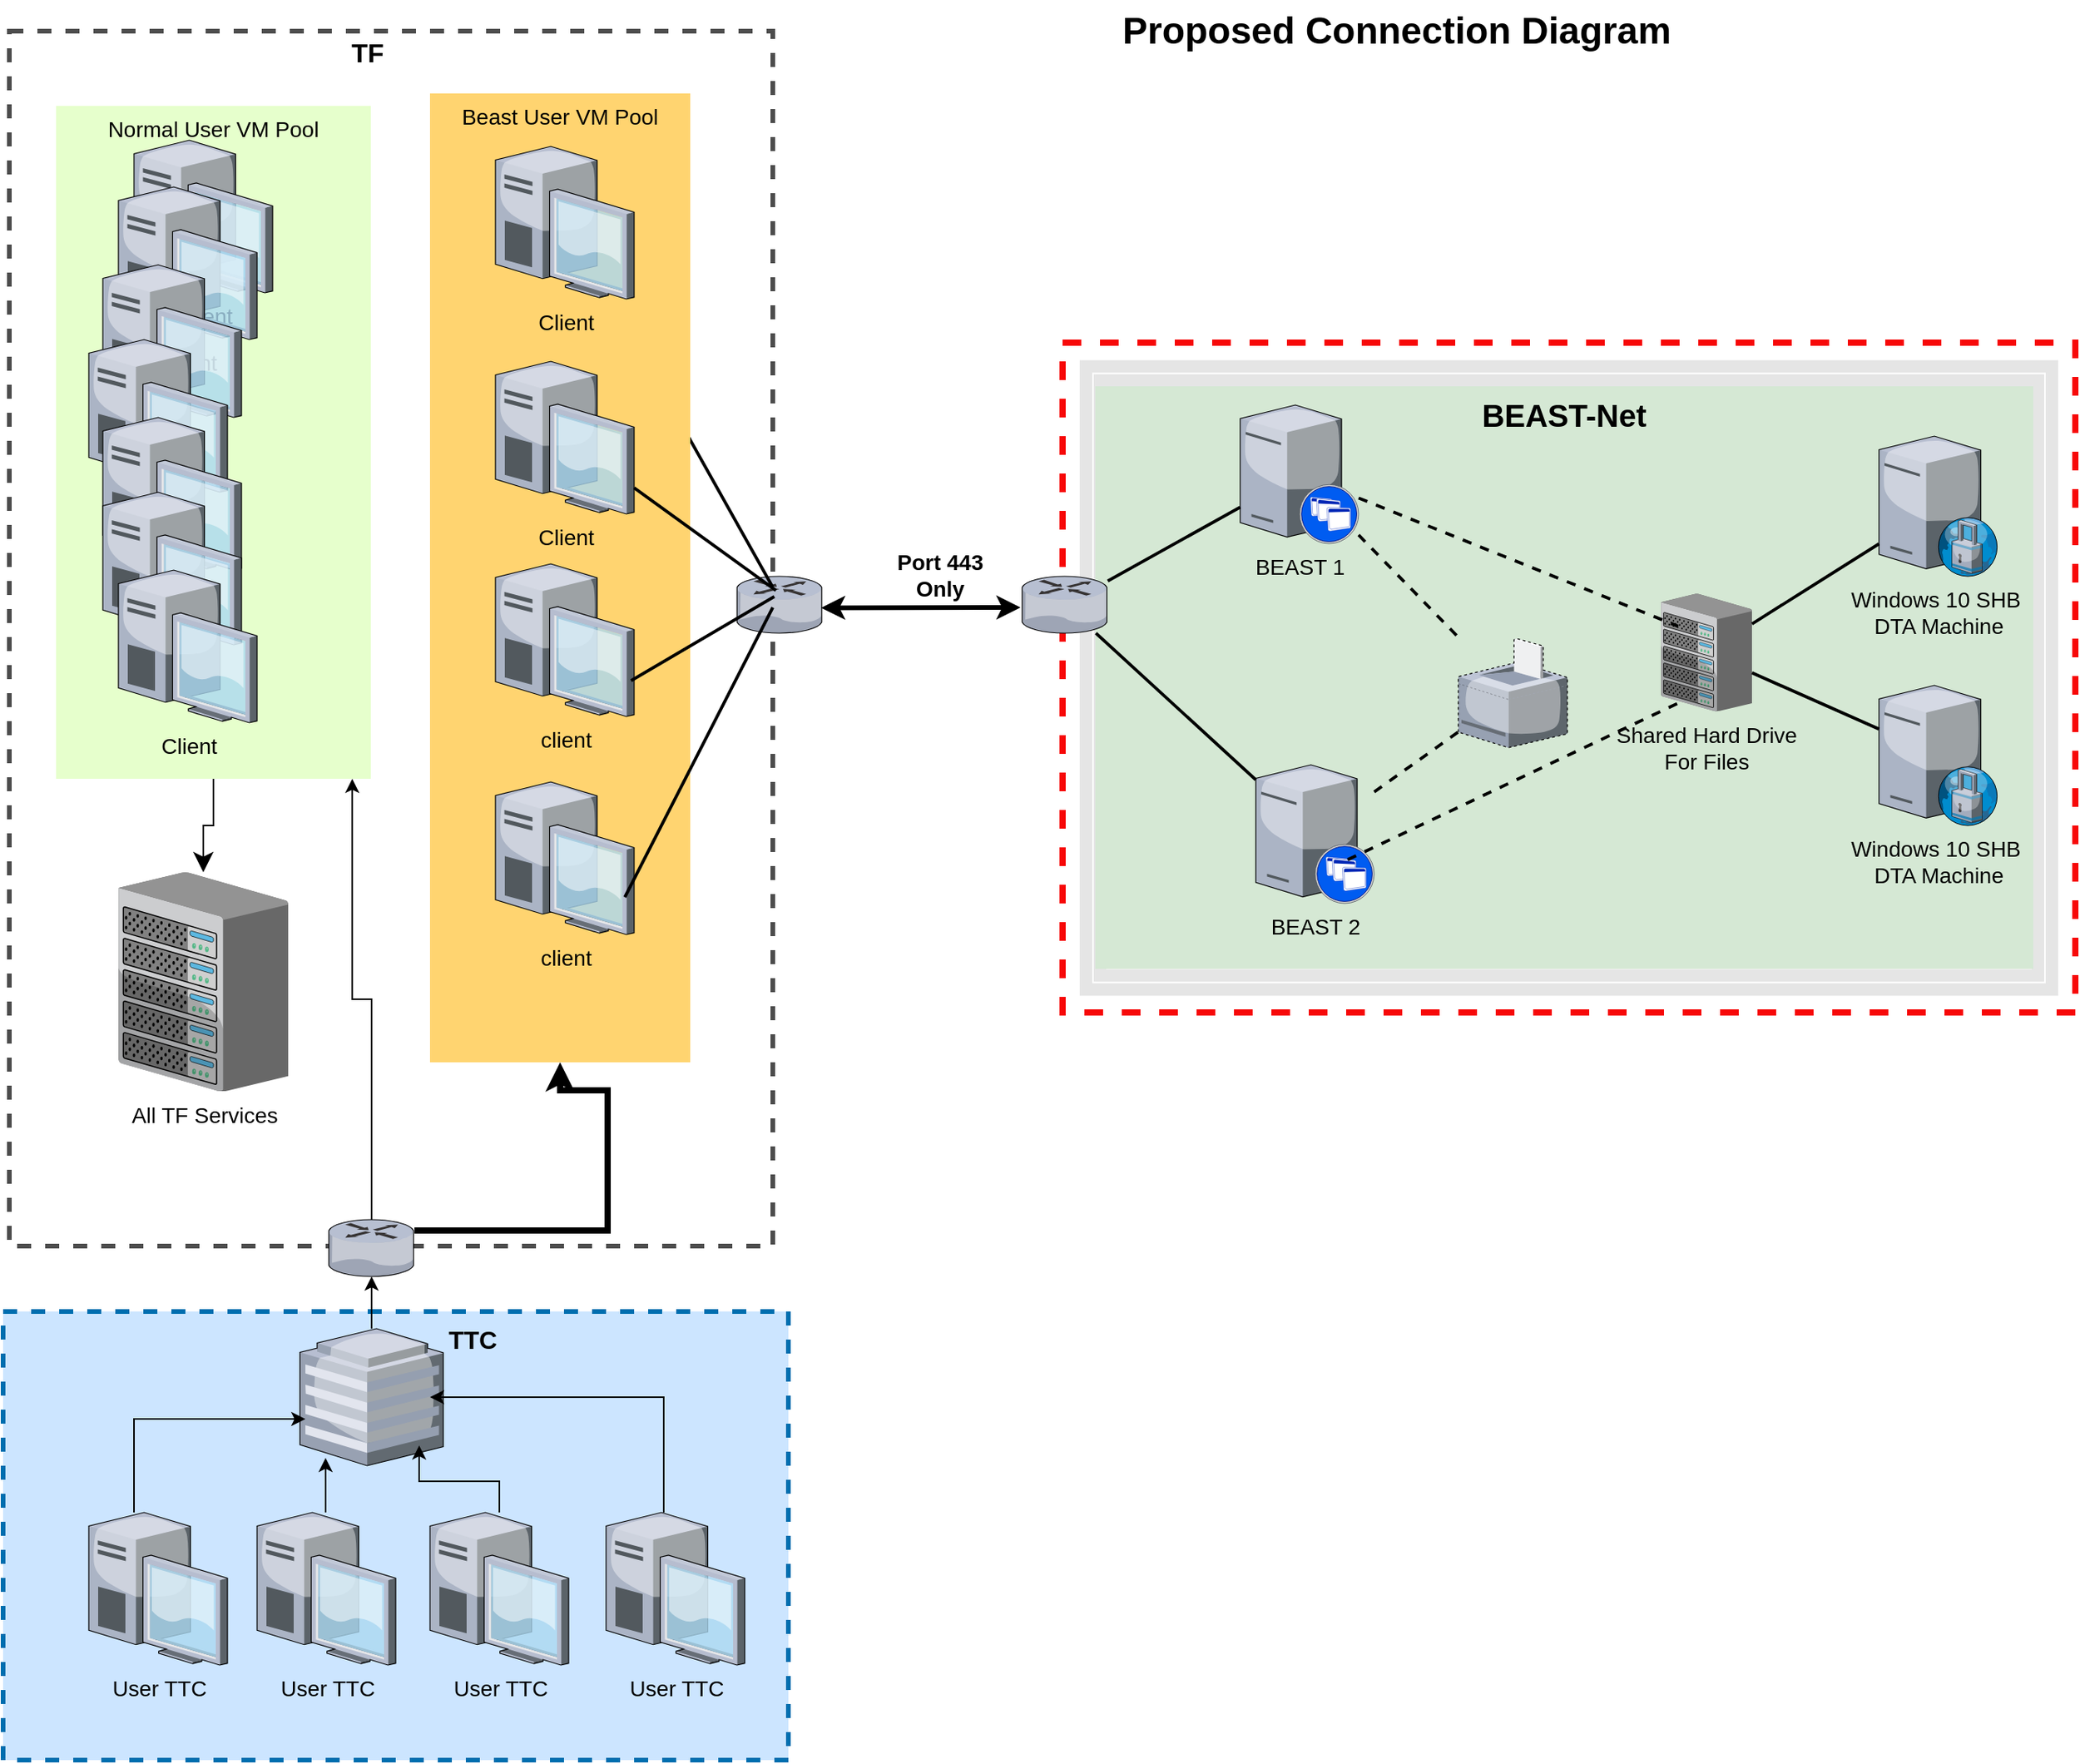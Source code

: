 <mxfile version="21.0.2" type="github">
  <diagram name="Page-1" id="e3a06f82-3646-2815-327d-82caf3d4e204">
    <mxGraphModel dx="2074" dy="1128" grid="1" gridSize="10" guides="1" tooltips="1" connect="1" arrows="1" fold="1" page="1" pageScale="1.5" pageWidth="1169" pageHeight="826" background="none" math="0" shadow="0">
      <root>
        <mxCell id="0" style=";html=1;" />
        <mxCell id="1" style=";html=1;" parent="0" />
        <mxCell id="GnRHBqySTF7483C1e1CG-14" value="" style="rounded=0;whiteSpace=wrap;html=1;opacity=70;dashed=1;strokeWidth=3;" vertex="1" parent="1">
          <mxGeometry x="20" y="50" width="490" height="780" as="geometry" />
        </mxCell>
        <mxCell id="GnRHBqySTF7483C1e1CG-3" value="TF" style="text;html=1;strokeColor=none;fillColor=none;align=center;verticalAlign=middle;whiteSpace=wrap;rounded=0;fontStyle=1;fontSize=17;" vertex="1" parent="1">
          <mxGeometry x="220" y="50" width="60" height="30" as="geometry" />
        </mxCell>
        <mxCell id="GnRHBqySTF7483C1e1CG-30" style="edgeStyle=orthogonalEdgeStyle;rounded=0;orthogonalLoop=1;jettySize=auto;html=1;exitX=0.5;exitY=1;exitDx=0;exitDy=0;endSize=10;" edge="1" parent="1" source="GnRHBqySTF7483C1e1CG-16" target="GnRHBqySTF7483C1e1CG-29">
          <mxGeometry relative="1" as="geometry" />
        </mxCell>
        <mxCell id="GnRHBqySTF7483C1e1CG-16" value="Normal User VM Pool" style="whiteSpace=wrap;html=1;fillColor=#E6FFCC;gradientColor=none;fontSize=14;strokeColor=none;verticalAlign=top;" vertex="1" parent="1">
          <mxGeometry x="50" y="98" width="202" height="432" as="geometry" />
        </mxCell>
        <mxCell id="GnRHBqySTF7483C1e1CG-19" value="Client" style="verticalLabelPosition=bottom;aspect=fixed;html=1;verticalAlign=top;strokeColor=none;shape=mxgraph.citrix.desktop;fillColor=#66B2FF;gradientColor=#0066CC;fontSize=14;" vertex="1" parent="1">
          <mxGeometry x="100.0" y="120.0" width="89" height="98" as="geometry" />
        </mxCell>
        <mxCell id="GnRHBqySTF7483C1e1CG-20" value="Client" style="verticalLabelPosition=bottom;aspect=fixed;html=1;verticalAlign=top;strokeColor=none;shape=mxgraph.citrix.desktop;fillColor=#66B2FF;gradientColor=#0066CC;fontSize=14;" vertex="1" parent="1">
          <mxGeometry x="90.0" y="150.0" width="89" height="98" as="geometry" />
        </mxCell>
        <mxCell id="GnRHBqySTF7483C1e1CG-21" value="Client" style="verticalLabelPosition=bottom;aspect=fixed;html=1;verticalAlign=top;strokeColor=none;shape=mxgraph.citrix.desktop;fillColor=#66B2FF;gradientColor=#0066CC;fontSize=14;" vertex="1" parent="1">
          <mxGeometry x="80.0" y="200.0" width="89" height="98" as="geometry" />
        </mxCell>
        <mxCell id="GnRHBqySTF7483C1e1CG-22" value="Client" style="verticalLabelPosition=bottom;aspect=fixed;html=1;verticalAlign=top;strokeColor=none;shape=mxgraph.citrix.desktop;fillColor=#66B2FF;gradientColor=#0066CC;fontSize=14;" vertex="1" parent="1">
          <mxGeometry x="71.0" y="248.0" width="89" height="98" as="geometry" />
        </mxCell>
        <mxCell id="GnRHBqySTF7483C1e1CG-23" value="Client" style="verticalLabelPosition=bottom;aspect=fixed;html=1;verticalAlign=top;strokeColor=none;shape=mxgraph.citrix.desktop;fillColor=#66B2FF;gradientColor=#0066CC;fontSize=14;" vertex="1" parent="1">
          <mxGeometry x="80.0" y="298.0" width="89" height="98" as="geometry" />
        </mxCell>
        <mxCell id="GnRHBqySTF7483C1e1CG-24" value="Client" style="verticalLabelPosition=bottom;aspect=fixed;html=1;verticalAlign=top;strokeColor=none;shape=mxgraph.citrix.desktop;fillColor=#66B2FF;gradientColor=#0066CC;fontSize=14;" vertex="1" parent="1">
          <mxGeometry x="80.0" y="346.0" width="89" height="98" as="geometry" />
        </mxCell>
        <mxCell id="GnRHBqySTF7483C1e1CG-25" value="Client" style="verticalLabelPosition=bottom;aspect=fixed;html=1;verticalAlign=top;strokeColor=none;shape=mxgraph.citrix.desktop;fillColor=#66B2FF;gradientColor=#0066CC;fontSize=14;" vertex="1" parent="1">
          <mxGeometry x="90.0" y="396.0" width="89" height="98" as="geometry" />
        </mxCell>
        <mxCell id="GnRHBqySTF7483C1e1CG-29" value="All TF Services" style="verticalLabelPosition=bottom;aspect=fixed;html=1;verticalAlign=top;strokeColor=none;shape=mxgraph.citrix.chassis;fillColor=#66B2FF;gradientColor=#0066CC;fontSize=14;" vertex="1" parent="1">
          <mxGeometry x="90" y="590" width="109" height="140.7" as="geometry" />
        </mxCell>
        <mxCell id="GnRHBqySTF7483C1e1CG-43" style="edgeStyle=orthogonalEdgeStyle;rounded=0;orthogonalLoop=1;jettySize=auto;html=1;entryX=0.5;entryY=1;entryDx=0;entryDy=0;strokeWidth=4;" edge="1" parent="1" source="GnRHBqySTF7483C1e1CG-31" target="6a7d8f32e03d9370-57">
          <mxGeometry relative="1" as="geometry">
            <Array as="points">
              <mxPoint x="404" y="820" />
              <mxPoint x="404" y="730" />
              <mxPoint x="374" y="730" />
            </Array>
          </mxGeometry>
        </mxCell>
        <mxCell id="GnRHBqySTF7483C1e1CG-44" style="edgeStyle=orthogonalEdgeStyle;rounded=0;orthogonalLoop=1;jettySize=auto;html=1;entryX=0.941;entryY=1;entryDx=0;entryDy=0;entryPerimeter=0;" edge="1" parent="1" source="GnRHBqySTF7483C1e1CG-31" target="GnRHBqySTF7483C1e1CG-16">
          <mxGeometry relative="1" as="geometry" />
        </mxCell>
        <mxCell id="GnRHBqySTF7483C1e1CG-31" value="" style="verticalLabelPosition=bottom;aspect=fixed;html=1;verticalAlign=top;strokeColor=none;shape=mxgraph.citrix.router;fillColor=#66B2FF;gradientColor=#0066CC;fontSize=14;" vertex="1" parent="1">
          <mxGeometry x="225" y="813" width="55" height="36.5" as="geometry" />
        </mxCell>
        <mxCell id="GnRHBqySTF7483C1e1CG-54" value="Port 443&lt;br style=&quot;font-size: 14px;&quot;&gt;Only" style="text;html=1;align=center;verticalAlign=middle;resizable=0;points=[];autosize=1;strokeColor=none;fillColor=none;fontSize=14;fontStyle=1" vertex="1" parent="1">
          <mxGeometry x="577" y="374" width="80" height="50" as="geometry" />
        </mxCell>
        <mxCell id="GnRHBqySTF7483C1e1CG-55" value="" style="verticalLabelPosition=bottom;aspect=fixed;html=1;verticalAlign=top;strokeColor=none;shape=mxgraph.citrix.router;fillColor=#66B2FF;gradientColor=#0066CC;fontSize=14;" vertex="1" parent="1">
          <mxGeometry x="487" y="400" width="55" height="36.5" as="geometry" />
        </mxCell>
        <mxCell id="6a7d8f32e03d9370-32" style="edgeStyle=none;rounded=0;html=1;startSize=10;endSize=10;jettySize=auto;orthogonalLoop=1;fontSize=14;endArrow=none;endFill=0;strokeWidth=2;entryX=0.418;entryY=0.192;entryDx=0;entryDy=0;entryPerimeter=0;exitX=0.697;exitY=0.776;exitDx=0;exitDy=0;exitPerimeter=0;" parent="1" source="GnRHBqySTF7483C1e1CG-56" target="GnRHBqySTF7483C1e1CG-55" edge="1">
          <mxGeometry relative="1" as="geometry" />
        </mxCell>
        <mxCell id="GnRHBqySTF7483C1e1CG-59" value="" style="group" vertex="1" connectable="0" parent="1">
          <mxGeometry x="290" y="90" width="167" height="622" as="geometry" />
        </mxCell>
        <mxCell id="6a7d8f32e03d9370-57" value="Beast User VM Pool" style="whiteSpace=wrap;html=1;fillColor=#FFD470;gradientColor=none;fontSize=14;strokeColor=none;verticalAlign=top;" parent="GnRHBqySTF7483C1e1CG-59" vertex="1">
          <mxGeometry width="167" height="622" as="geometry" />
        </mxCell>
        <mxCell id="GnRHBqySTF7483C1e1CG-1" value="client" style="verticalLabelPosition=bottom;aspect=fixed;html=1;verticalAlign=top;strokeColor=none;shape=mxgraph.citrix.desktop;fillColor=#66B2FF;gradientColor=#0066CC;fontSize=14;" vertex="1" parent="GnRHBqySTF7483C1e1CG-59">
          <mxGeometry x="42.0" y="442" width="89" height="98" as="geometry" />
        </mxCell>
        <mxCell id="GnRHBqySTF7483C1e1CG-56" value="Client" style="verticalLabelPosition=bottom;aspect=fixed;html=1;verticalAlign=top;strokeColor=none;shape=mxgraph.citrix.desktop;fillColor=#66B2FF;gradientColor=#0066CC;fontSize=14;" vertex="1" parent="GnRHBqySTF7483C1e1CG-59">
          <mxGeometry x="42.0" y="34.0" width="89" height="98" as="geometry" />
        </mxCell>
        <mxCell id="GnRHBqySTF7483C1e1CG-57" value="Client" style="verticalLabelPosition=bottom;aspect=fixed;html=1;verticalAlign=top;strokeColor=none;shape=mxgraph.citrix.desktop;fillColor=#66B2FF;gradientColor=#0066CC;fontSize=14;" vertex="1" parent="GnRHBqySTF7483C1e1CG-59">
          <mxGeometry x="42.0" y="172.0" width="89" height="98" as="geometry" />
        </mxCell>
        <mxCell id="GnRHBqySTF7483C1e1CG-58" value="client" style="verticalLabelPosition=bottom;aspect=fixed;html=1;verticalAlign=top;strokeColor=none;shape=mxgraph.citrix.desktop;fillColor=#66B2FF;gradientColor=#0066CC;fontSize=14;" vertex="1" parent="GnRHBqySTF7483C1e1CG-59">
          <mxGeometry x="42.0" y="302.0" width="89" height="98" as="geometry" />
        </mxCell>
        <mxCell id="GnRHBqySTF7483C1e1CG-4" style="edgeStyle=orthogonalEdgeStyle;rounded=0;orthogonalLoop=1;jettySize=auto;html=1;exitX=0.5;exitY=1;exitDx=0;exitDy=0;" edge="1" parent="GnRHBqySTF7483C1e1CG-59" source="6a7d8f32e03d9370-57" target="6a7d8f32e03d9370-57">
          <mxGeometry relative="1" as="geometry" />
        </mxCell>
        <mxCell id="GnRHBqySTF7483C1e1CG-10" style="edgeStyle=orthogonalEdgeStyle;rounded=0;orthogonalLoop=1;jettySize=auto;html=1;exitX=0.5;exitY=1;exitDx=0;exitDy=0;" edge="1" parent="GnRHBqySTF7483C1e1CG-59" source="6a7d8f32e03d9370-57" target="6a7d8f32e03d9370-57">
          <mxGeometry relative="1" as="geometry" />
        </mxCell>
        <mxCell id="6a7d8f32e03d9370-34" style="edgeStyle=none;rounded=0;html=1;startSize=10;endSize=10;jettySize=auto;orthogonalLoop=1;fontSize=14;endArrow=none;endFill=0;strokeWidth=2;entryX=0.436;entryY=0.356;entryDx=0;entryDy=0;entryPerimeter=0;exitX=0.978;exitY=0.765;exitDx=0;exitDy=0;exitPerimeter=0;" parent="1" source="GnRHBqySTF7483C1e1CG-58" target="GnRHBqySTF7483C1e1CG-55" edge="1">
          <mxGeometry relative="1" as="geometry" />
        </mxCell>
        <mxCell id="6a7d8f32e03d9370-45" style="edgeStyle=none;rounded=0;html=1;startSize=10;endSize=10;jettySize=auto;orthogonalLoop=1;fontSize=14;endArrow=none;endFill=0;strokeWidth=2;entryX=0.455;entryY=0.247;entryDx=0;entryDy=0;entryPerimeter=0;" parent="1" source="GnRHBqySTF7483C1e1CG-57" target="GnRHBqySTF7483C1e1CG-55" edge="1">
          <mxGeometry relative="1" as="geometry">
            <mxPoint x="834" y="410.388" as="sourcePoint" />
          </mxGeometry>
        </mxCell>
        <mxCell id="GnRHBqySTF7483C1e1CG-60" style="edgeStyle=none;rounded=0;html=1;startSize=10;endSize=10;jettySize=auto;orthogonalLoop=1;fontSize=14;endArrow=none;endFill=0;strokeWidth=2;exitX=0.933;exitY=0.755;exitDx=0;exitDy=0;exitPerimeter=0;" edge="1" parent="1" source="GnRHBqySTF7483C1e1CG-1">
          <mxGeometry relative="1" as="geometry">
            <mxPoint x="429" y="477" as="sourcePoint" />
            <mxPoint x="510" y="420" as="targetPoint" />
          </mxGeometry>
        </mxCell>
        <mxCell id="GnRHBqySTF7483C1e1CG-61" value="" style="group" vertex="1" connectable="0" parent="1">
          <mxGeometry x="670" y="250" width="676" height="430" as="geometry" />
        </mxCell>
        <mxCell id="GnRHBqySTF7483C1e1CG-13" value="" style="rounded=0;whiteSpace=wrap;html=1;dashed=1;strokeWidth=4;strokeColor=#f70808;" vertex="1" parent="GnRHBqySTF7483C1e1CG-61">
          <mxGeometry x="26" width="650" height="430" as="geometry" />
        </mxCell>
        <mxCell id="GnRHBqySTF7483C1e1CG-8" value="" style="shape=ext;double=1;rounded=0;whiteSpace=wrap;html=1;opacity=10;perimeterSpacing=6;strokeColor=#000000;strokeWidth=8;" vertex="1" parent="GnRHBqySTF7483C1e1CG-61">
          <mxGeometry x="41" y="15.25" width="620" height="400" as="geometry" />
        </mxCell>
        <mxCell id="6a7d8f32e03d9370-60" value="BEAST-Net" style="whiteSpace=wrap;html=1;fillColor=#d5e8d4;fontSize=20;strokeColor=none;verticalAlign=top;fontStyle=1" parent="GnRHBqySTF7483C1e1CG-61" vertex="1">
          <mxGeometry x="47" y="28" width="602" height="374" as="geometry" />
        </mxCell>
        <mxCell id="6a7d8f32e03d9370-11" value="BEAST 2" style="verticalLabelPosition=bottom;aspect=fixed;html=1;verticalAlign=top;strokeColor=none;shape=mxgraph.citrix.xenapp_server;fillColor=#66B2FF;gradientColor=#0066CC;fontSize=14;" parent="GnRHBqySTF7483C1e1CG-61" vertex="1">
          <mxGeometry x="150" y="271" width="76" height="89" as="geometry" />
        </mxCell>
        <mxCell id="6a7d8f32e03d9370-12" value="BEAST 1" style="verticalLabelPosition=bottom;aspect=fixed;html=1;verticalAlign=top;strokeColor=none;shape=mxgraph.citrix.xenapp_server;fillColor=#66B2FF;gradientColor=#0066CC;fontSize=14;" parent="GnRHBqySTF7483C1e1CG-61" vertex="1">
          <mxGeometry x="140" y="40" width="76" height="89" as="geometry" />
        </mxCell>
        <mxCell id="6a7d8f32e03d9370-13" value="" style="verticalLabelPosition=bottom;aspect=fixed;html=1;verticalAlign=top;strokeColor=none;shape=mxgraph.citrix.router;fillColor=#66B2FF;gradientColor=#0066CC;fontSize=14;" parent="GnRHBqySTF7483C1e1CG-61" vertex="1">
          <mxGeometry y="150" width="55" height="36.5" as="geometry" />
        </mxCell>
        <mxCell id="6a7d8f32e03d9370-33" style="edgeStyle=none;rounded=0;html=1;startSize=10;endSize=10;jettySize=auto;orthogonalLoop=1;fontSize=14;endArrow=none;endFill=0;strokeWidth=2;" parent="GnRHBqySTF7483C1e1CG-61" source="6a7d8f32e03d9370-13" target="6a7d8f32e03d9370-11" edge="1">
          <mxGeometry relative="1" as="geometry" />
        </mxCell>
        <mxCell id="6a7d8f32e03d9370-43" style="edgeStyle=none;rounded=0;html=1;startSize=10;endSize=10;jettySize=auto;orthogonalLoop=1;fontSize=14;endArrow=none;endFill=0;strokeWidth=2;" parent="GnRHBqySTF7483C1e1CG-61" source="6a7d8f32e03d9370-12" target="6a7d8f32e03d9370-13" edge="1">
          <mxGeometry relative="1" as="geometry" />
        </mxCell>
        <mxCell id="6a7d8f32e03d9370-16" value="Shared Hard Drive&lt;br&gt;For Files&lt;br&gt;" style="verticalLabelPosition=bottom;aspect=fixed;html=1;verticalAlign=top;strokeColor=none;shape=mxgraph.citrix.chassis;fillColor=#66B2FF;gradientColor=#0066CC;fontSize=14;" parent="GnRHBqySTF7483C1e1CG-61" vertex="1">
          <mxGeometry x="410" y="161.25" width="58.49" height="75.5" as="geometry" />
        </mxCell>
        <mxCell id="6a7d8f32e03d9370-25" value="Windows 10 SHB&amp;nbsp;&lt;br&gt;DTA Machine" style="verticalLabelPosition=bottom;aspect=fixed;html=1;verticalAlign=top;strokeColor=none;shape=mxgraph.citrix.proxy_server;fillColor=#66B2FF;gradientColor=#0066CC;fontSize=14;" parent="GnRHBqySTF7483C1e1CG-61" vertex="1">
          <mxGeometry x="550" y="60" width="76.5" height="90" as="geometry" />
        </mxCell>
        <mxCell id="GnRHBqySTF7483C1e1CG-45" value="Windows 10 SHB&amp;nbsp;&lt;br&gt;DTA Machine" style="verticalLabelPosition=bottom;aspect=fixed;html=1;verticalAlign=top;strokeColor=none;shape=mxgraph.citrix.proxy_server;fillColor=#66B2FF;gradientColor=#0066CC;fontSize=14;" vertex="1" parent="GnRHBqySTF7483C1e1CG-61">
          <mxGeometry x="550" y="220" width="76.5" height="90" as="geometry" />
        </mxCell>
        <mxCell id="GnRHBqySTF7483C1e1CG-47" style="edgeStyle=none;rounded=0;html=1;startSize=10;endSize=10;jettySize=auto;orthogonalLoop=1;fontSize=14;endArrow=none;endFill=0;strokeWidth=2;" edge="1" parent="GnRHBqySTF7483C1e1CG-61" source="6a7d8f32e03d9370-16" target="GnRHBqySTF7483C1e1CG-45">
          <mxGeometry relative="1" as="geometry">
            <mxPoint x="520" y="115" as="sourcePoint" />
            <mxPoint x="388" y="184" as="targetPoint" />
            <Array as="points" />
          </mxGeometry>
        </mxCell>
        <mxCell id="GnRHBqySTF7483C1e1CG-48" value="" style="verticalLabelPosition=bottom;sketch=0;aspect=fixed;html=1;verticalAlign=top;strokeColor=default;align=center;outlineConnect=0;shape=mxgraph.citrix.printer;dashed=1;strokeWidth=1;" vertex="1" parent="GnRHBqySTF7483C1e1CG-61">
          <mxGeometry x="280" y="190" width="70" height="70" as="geometry" />
        </mxCell>
        <mxCell id="GnRHBqySTF7483C1e1CG-49" style="edgeStyle=none;rounded=0;html=1;startSize=10;endSize=10;jettySize=auto;orthogonalLoop=1;fontSize=14;endArrow=none;endFill=0;strokeWidth=2;dashed=1;" edge="1" parent="GnRHBqySTF7483C1e1CG-61" source="6a7d8f32e03d9370-12" target="GnRHBqySTF7483C1e1CG-48">
          <mxGeometry relative="1" as="geometry">
            <mxPoint x="378" y="113.5" as="sourcePoint" />
            <mxPoint x="270" y="180" as="targetPoint" />
          </mxGeometry>
        </mxCell>
        <mxCell id="GnRHBqySTF7483C1e1CG-50" style="edgeStyle=none;rounded=0;html=1;startSize=10;endSize=10;jettySize=auto;orthogonalLoop=1;fontSize=14;endArrow=none;endFill=0;strokeWidth=2;dashed=1;" edge="1" parent="GnRHBqySTF7483C1e1CG-61" source="6a7d8f32e03d9370-11" target="GnRHBqySTF7483C1e1CG-48">
          <mxGeometry relative="1" as="geometry">
            <mxPoint x="203" y="133" as="sourcePoint" />
            <mxPoint x="268" y="200" as="targetPoint" />
            <Array as="points" />
          </mxGeometry>
        </mxCell>
        <mxCell id="GnRHBqySTF7483C1e1CG-52" style="edgeStyle=none;rounded=0;html=1;startSize=10;endSize=10;jettySize=auto;orthogonalLoop=1;fontSize=14;endArrow=none;endFill=0;strokeWidth=2;dashed=1;entryX=0.188;entryY=0.275;entryDx=0;entryDy=0;entryPerimeter=0;" edge="1" parent="GnRHBqySTF7483C1e1CG-61" source="6a7d8f32e03d9370-12" target="6a7d8f32e03d9370-16">
          <mxGeometry relative="1" as="geometry">
            <mxPoint x="252" y="94.25" as="sourcePoint" />
            <mxPoint x="317" y="161.25" as="targetPoint" />
          </mxGeometry>
        </mxCell>
        <mxCell id="6a7d8f32e03d9370-50" style="edgeStyle=none;rounded=0;html=1;startSize=10;endSize=10;jettySize=auto;orthogonalLoop=1;fontSize=14;endArrow=none;endFill=0;strokeWidth=2;" parent="GnRHBqySTF7483C1e1CG-61" source="6a7d8f32e03d9370-25" target="6a7d8f32e03d9370-16" edge="1">
          <mxGeometry relative="1" as="geometry" />
        </mxCell>
        <mxCell id="GnRHBqySTF7483C1e1CG-53" style="edgeStyle=none;rounded=0;html=1;startSize=10;endSize=10;jettySize=auto;orthogonalLoop=1;fontSize=14;endArrow=none;endFill=0;strokeWidth=2;dashed=1;entryX=0.239;entryY=0.911;entryDx=0;entryDy=0;entryPerimeter=0;exitX=0.776;exitY=0.685;exitDx=0;exitDy=0;exitPerimeter=0;" edge="1" parent="GnRHBqySTF7483C1e1CG-61" source="6a7d8f32e03d9370-11" target="6a7d8f32e03d9370-16">
          <mxGeometry relative="1" as="geometry">
            <mxPoint x="226" y="183" as="sourcePoint" />
            <mxPoint x="431" y="265" as="targetPoint" />
          </mxGeometry>
        </mxCell>
        <mxCell id="GnRHBqySTF7483C1e1CG-64" value="" style="group" vertex="1" connectable="0" parent="1">
          <mxGeometry x="16" y="866" width="504" height="294" as="geometry" />
        </mxCell>
        <mxCell id="GnRHBqySTF7483C1e1CG-63" value="" style="rounded=0;whiteSpace=wrap;html=1;fillColor=#CCE5FF;fontColor=#ffffff;strokeColor=#006EAF;dashed=1;strokeWidth=3;" vertex="1" parent="GnRHBqySTF7483C1e1CG-64">
          <mxGeometry y="6" width="504" height="288" as="geometry" />
        </mxCell>
        <mxCell id="6a7d8f32e03d9370-24" value="" style="verticalLabelPosition=bottom;aspect=fixed;html=1;verticalAlign=top;strokeColor=none;shape=mxgraph.citrix.hq_enterprise;fillColor=#66B2FF;gradientColor=#0066CC;fontSize=14;" parent="GnRHBqySTF7483C1e1CG-64" vertex="1">
          <mxGeometry x="190.5" y="17" width="92" height="88" as="geometry" />
        </mxCell>
        <mxCell id="GnRHBqySTF7483C1e1CG-39" style="edgeStyle=orthogonalEdgeStyle;rounded=0;orthogonalLoop=1;jettySize=auto;html=1;" edge="1" parent="GnRHBqySTF7483C1e1CG-64" source="GnRHBqySTF7483C1e1CG-33">
          <mxGeometry relative="1" as="geometry">
            <mxPoint x="194" y="75" as="targetPoint" />
            <Array as="points">
              <mxPoint x="84" y="75" />
            </Array>
          </mxGeometry>
        </mxCell>
        <mxCell id="GnRHBqySTF7483C1e1CG-33" value="User TTC" style="verticalLabelPosition=bottom;aspect=fixed;html=1;verticalAlign=top;strokeColor=none;shape=mxgraph.citrix.desktop;fillColor=#66B2FF;gradientColor=#0066CC;fontSize=14;" vertex="1" parent="GnRHBqySTF7483C1e1CG-64">
          <mxGeometry x="55.0" y="135" width="89" height="98" as="geometry" />
        </mxCell>
        <mxCell id="GnRHBqySTF7483C1e1CG-41" style="edgeStyle=orthogonalEdgeStyle;rounded=0;orthogonalLoop=1;jettySize=auto;html=1;entryX=0.179;entryY=0.943;entryDx=0;entryDy=0;entryPerimeter=0;" edge="1" parent="GnRHBqySTF7483C1e1CG-64" source="GnRHBqySTF7483C1e1CG-34" target="6a7d8f32e03d9370-24">
          <mxGeometry relative="1" as="geometry">
            <Array as="points">
              <mxPoint x="208" y="115" />
            </Array>
          </mxGeometry>
        </mxCell>
        <mxCell id="GnRHBqySTF7483C1e1CG-34" value="User TTC" style="verticalLabelPosition=bottom;aspect=fixed;html=1;verticalAlign=top;strokeColor=none;shape=mxgraph.citrix.desktop;fillColor=#66B2FF;gradientColor=#0066CC;fontSize=14;" vertex="1" parent="GnRHBqySTF7483C1e1CG-64">
          <mxGeometry x="163.0" y="135" width="89" height="98" as="geometry" />
        </mxCell>
        <mxCell id="GnRHBqySTF7483C1e1CG-42" style="edgeStyle=orthogonalEdgeStyle;rounded=0;orthogonalLoop=1;jettySize=auto;html=1;entryX=0.832;entryY=0.852;entryDx=0;entryDy=0;entryPerimeter=0;" edge="1" parent="GnRHBqySTF7483C1e1CG-64" source="GnRHBqySTF7483C1e1CG-35" target="6a7d8f32e03d9370-24">
          <mxGeometry relative="1" as="geometry" />
        </mxCell>
        <mxCell id="GnRHBqySTF7483C1e1CG-35" value="User TTC" style="verticalLabelPosition=bottom;aspect=fixed;html=1;verticalAlign=top;strokeColor=none;shape=mxgraph.citrix.desktop;fillColor=#66B2FF;gradientColor=#0066CC;fontSize=14;" vertex="1" parent="GnRHBqySTF7483C1e1CG-64">
          <mxGeometry x="274.0" y="135" width="89" height="98" as="geometry" />
        </mxCell>
        <mxCell id="GnRHBqySTF7483C1e1CG-40" style="edgeStyle=orthogonalEdgeStyle;rounded=0;orthogonalLoop=1;jettySize=auto;html=1;" edge="1" parent="GnRHBqySTF7483C1e1CG-64" source="GnRHBqySTF7483C1e1CG-36">
          <mxGeometry relative="1" as="geometry">
            <mxPoint x="274" y="61" as="targetPoint" />
            <Array as="points">
              <mxPoint x="424" y="61" />
            </Array>
          </mxGeometry>
        </mxCell>
        <mxCell id="GnRHBqySTF7483C1e1CG-36" value="User TTC" style="verticalLabelPosition=bottom;aspect=fixed;html=1;verticalAlign=top;strokeColor=none;shape=mxgraph.citrix.desktop;fillColor=#66B2FF;gradientColor=#0066CC;fontSize=14;" vertex="1" parent="GnRHBqySTF7483C1e1CG-64">
          <mxGeometry x="387.0" y="135" width="89" height="98" as="geometry" />
        </mxCell>
        <mxCell id="GnRHBqySTF7483C1e1CG-62" value="TTC" style="text;html=1;align=center;verticalAlign=middle;resizable=0;points=[];autosize=1;strokeColor=none;fillColor=none;fontStyle=1;fontSize=16;" vertex="1" parent="GnRHBqySTF7483C1e1CG-64">
          <mxGeometry x="276" y="9" width="50" height="30" as="geometry" />
        </mxCell>
        <mxCell id="GnRHBqySTF7483C1e1CG-32" value="" style="edgeStyle=orthogonalEdgeStyle;rounded=0;orthogonalLoop=1;jettySize=auto;html=1;" edge="1" parent="1" source="6a7d8f32e03d9370-24" target="GnRHBqySTF7483C1e1CG-31">
          <mxGeometry relative="1" as="geometry" />
        </mxCell>
        <mxCell id="GnRHBqySTF7483C1e1CG-65" value="" style="endArrow=classic;startArrow=classic;html=1;rounded=0;strokeWidth=3;" edge="1" parent="1">
          <mxGeometry width="50" height="50" relative="1" as="geometry">
            <mxPoint x="541" y="420.211" as="sourcePoint" />
            <mxPoint x="669" y="420" as="targetPoint" />
          </mxGeometry>
        </mxCell>
        <mxCell id="GnRHBqySTF7483C1e1CG-67" value="Proposed Connection Diagram&lt;br&gt;" style="text;strokeColor=none;fillColor=none;html=1;fontSize=24;fontStyle=1;verticalAlign=middle;align=center;" vertex="1" parent="1">
          <mxGeometry x="860" y="30" width="100" height="40" as="geometry" />
        </mxCell>
      </root>
    </mxGraphModel>
  </diagram>
</mxfile>

